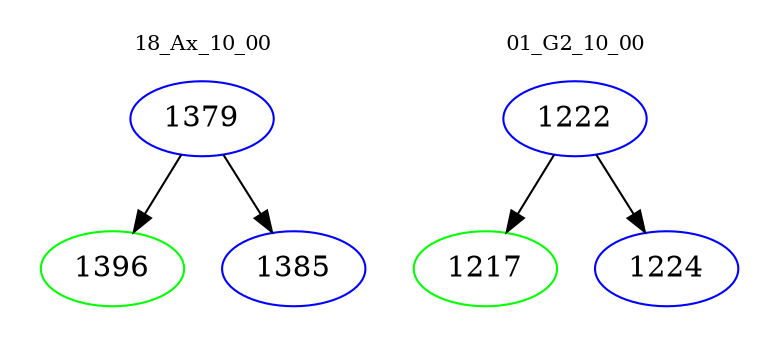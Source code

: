digraph{
subgraph cluster_0 {
color = white
label = "18_Ax_10_00";
fontsize=10;
T0_1379 [label="1379", color="blue"]
T0_1379 -> T0_1396 [color="black"]
T0_1396 [label="1396", color="green"]
T0_1379 -> T0_1385 [color="black"]
T0_1385 [label="1385", color="blue"]
}
subgraph cluster_1 {
color = white
label = "01_G2_10_00";
fontsize=10;
T1_1222 [label="1222", color="blue"]
T1_1222 -> T1_1217 [color="black"]
T1_1217 [label="1217", color="green"]
T1_1222 -> T1_1224 [color="black"]
T1_1224 [label="1224", color="blue"]
}
}
